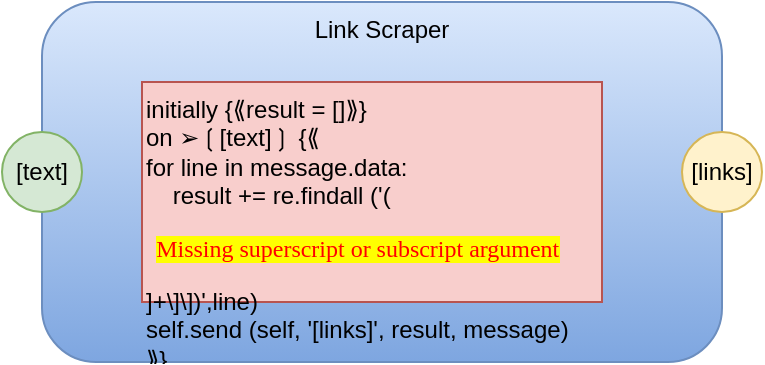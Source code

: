 <mxfile version="14.6.13" type="device"><diagram id="wcygR2LlRSQzM95uqBWA" name="Page-1"><mxGraphModel dx="1106" dy="774" grid="1" gridSize="10" guides="1" tooltips="1" connect="1" arrows="1" fold="1" page="1" pageScale="1" pageWidth="1100" pageHeight="850" math="0" shadow="0"><root><mxCell id="0"/><mxCell id="1" parent="0"/><mxCell id="p7IZcTttrq-my5eBQYlH-1" value="Link Scraper" style="rounded=1;whiteSpace=wrap;html=1;horizontal=1;verticalAlign=top;strokeColor=#6c8ebf;fillColor=#dae8fc;gradientColor=#7ea6e0;" vertex="1" parent="1"><mxGeometry x="140" y="80" width="340" height="180" as="geometry"/></mxCell><mxCell id="p7IZcTttrq-my5eBQYlH-2" value="[text]" style="ellipse;whiteSpace=wrap;html=1;aspect=fixed;fillColor=#d5e8d4;strokeColor=#82b366;" vertex="1" parent="1"><mxGeometry x="120" y="145" width="40" height="40" as="geometry"/></mxCell><mxCell id="p7IZcTttrq-my5eBQYlH-3" value="[links]" style="ellipse;whiteSpace=wrap;html=1;aspect=fixed;fillColor=#fff2cc;strokeColor=#d6b656;" vertex="1" parent="1"><mxGeometry x="460" y="145" width="40" height="40" as="geometry"/></mxCell><mxCell id="p7IZcTttrq-my5eBQYlH-4" value="&lt;div&gt;&lt;div&gt;&lt;div&gt;&lt;div&gt;initially {⟪result = []⟫}&lt;/div&gt;&lt;div&gt;on ➢❲[text]❳ {⟪&lt;/div&gt;&lt;div&gt;for line in message.data:&lt;/div&gt;&lt;div&gt;&amp;nbsp; &amp;nbsp; result += re.findall ('(\[\[[^\]]+\]\])',line)&lt;/div&gt;&lt;div&gt;self.send (self, '[links]', result, message)&lt;/div&gt;&lt;div&gt;⟫}&lt;/div&gt;&lt;/div&gt;&lt;/div&gt;&lt;/div&gt;&lt;div&gt;&lt;br&gt;&lt;/div&gt;" style="rounded=0;whiteSpace=wrap;html=1;align=left;verticalAlign=top;fillColor=#f8cecc;strokeColor=#b85450;" vertex="1" parent="1"><mxGeometry x="190" y="120" width="230" height="110" as="geometry"/></mxCell></root></mxGraphModel></diagram></mxfile>